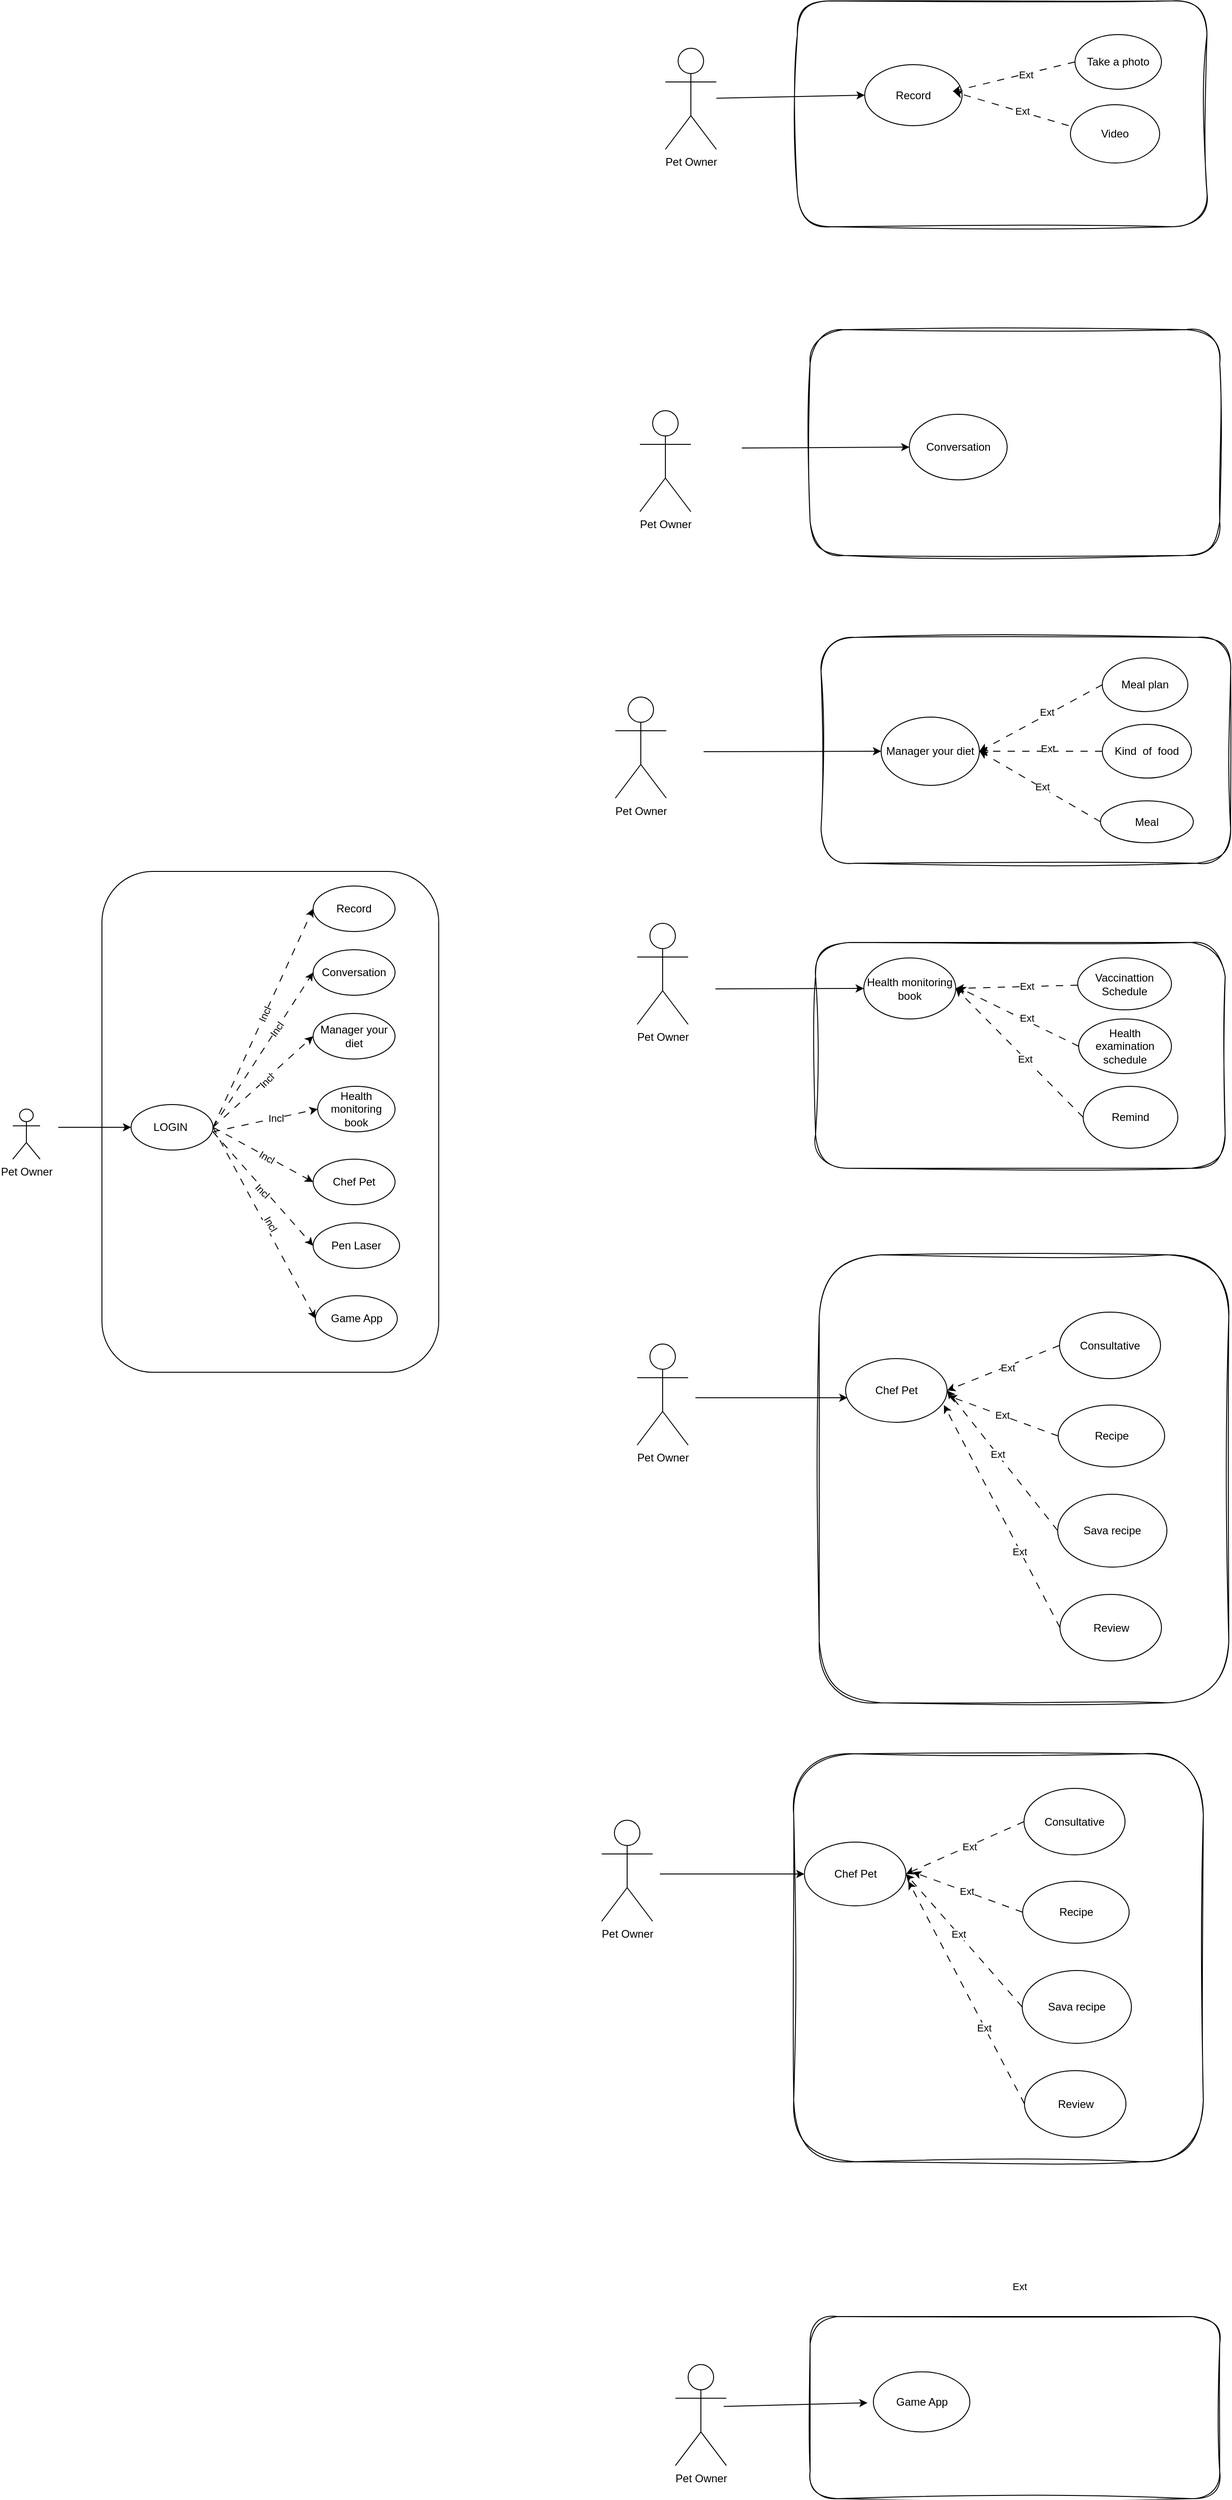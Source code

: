 <mxfile version="22.0.4" type="github">
  <diagram name="Trang-1" id="FP5mD4QAhmfUgaQTeaKH">
    <mxGraphModel dx="3500" dy="1340" grid="0" gridSize="10" guides="1" tooltips="1" connect="1" arrows="1" fold="1" page="0" pageScale="1" pageWidth="827" pageHeight="1169" math="0" shadow="0">
      <root>
        <mxCell id="0" />
        <mxCell id="1" parent="0" />
        <mxCell id="TLZb5xi4VEgy1RCG-9la-2" value="" style="rounded=1;whiteSpace=wrap;html=1;" vertex="1" parent="1">
          <mxGeometry x="463" y="1482" width="370" height="550" as="geometry" />
        </mxCell>
        <mxCell id="TLZb5xi4VEgy1RCG-9la-3" value="LOGIN&amp;nbsp;" style="ellipse;whiteSpace=wrap;html=1;" vertex="1" parent="1">
          <mxGeometry x="495" y="1738" width="90" height="50" as="geometry" />
        </mxCell>
        <mxCell id="TLZb5xi4VEgy1RCG-9la-4" value="Record" style="ellipse;whiteSpace=wrap;html=1;" vertex="1" parent="1">
          <mxGeometry x="695" y="1498" width="90" height="50" as="geometry" />
        </mxCell>
        <mxCell id="TLZb5xi4VEgy1RCG-9la-7" value="Conversation" style="ellipse;whiteSpace=wrap;html=1;" vertex="1" parent="1">
          <mxGeometry x="695" y="1568" width="90" height="50" as="geometry" />
        </mxCell>
        <mxCell id="TLZb5xi4VEgy1RCG-9la-8" value="Manager your diet" style="ellipse;whiteSpace=wrap;html=1;" vertex="1" parent="1">
          <mxGeometry x="695" y="1638" width="90" height="50" as="geometry" />
        </mxCell>
        <mxCell id="TLZb5xi4VEgy1RCG-9la-9" value="Health monitoring book" style="ellipse;whiteSpace=wrap;html=1;" vertex="1" parent="1">
          <mxGeometry x="700" y="1718" width="85" height="50" as="geometry" />
        </mxCell>
        <mxCell id="TLZb5xi4VEgy1RCG-9la-10" value="Chef Pet" style="ellipse;whiteSpace=wrap;html=1;" vertex="1" parent="1">
          <mxGeometry x="695" y="1798" width="90" height="50" as="geometry" />
        </mxCell>
        <mxCell id="TLZb5xi4VEgy1RCG-9la-11" value="Pen Laser" style="ellipse;whiteSpace=wrap;html=1;" vertex="1" parent="1">
          <mxGeometry x="695" y="1868" width="95" height="50" as="geometry" />
        </mxCell>
        <mxCell id="TLZb5xi4VEgy1RCG-9la-12" value="Game App" style="ellipse;whiteSpace=wrap;html=1;" vertex="1" parent="1">
          <mxGeometry x="697.5" y="1948" width="90" height="50" as="geometry" />
        </mxCell>
        <mxCell id="TLZb5xi4VEgy1RCG-9la-14" value="" style="endArrow=classic;html=1;rounded=0;exitX=1;exitY=0.5;exitDx=0;exitDy=0;entryX=0;entryY=0.5;entryDx=0;entryDy=0;dashed=1;dashPattern=8 8;" edge="1" parent="1" source="TLZb5xi4VEgy1RCG-9la-3" target="TLZb5xi4VEgy1RCG-9la-4">
          <mxGeometry width="50" height="50" relative="1" as="geometry">
            <mxPoint x="625" y="1718" as="sourcePoint" />
            <mxPoint x="675" y="1668" as="targetPoint" />
          </mxGeometry>
        </mxCell>
        <mxCell id="TLZb5xi4VEgy1RCG-9la-23" value="Incl" style="edgeLabel;html=1;align=center;verticalAlign=middle;resizable=0;points=[];rotation=-65;" vertex="1" connectable="0" parent="TLZb5xi4VEgy1RCG-9la-14">
          <mxGeometry x="0.031" relative="1" as="geometry">
            <mxPoint as="offset" />
          </mxGeometry>
        </mxCell>
        <mxCell id="TLZb5xi4VEgy1RCG-9la-15" value="" style="endArrow=classic;html=1;rounded=0;entryX=0;entryY=0.5;entryDx=0;entryDy=0;dashed=1;dashPattern=8 8;" edge="1" parent="1" target="TLZb5xi4VEgy1RCG-9la-11">
          <mxGeometry width="50" height="50" relative="1" as="geometry">
            <mxPoint x="585" y="1768" as="sourcePoint" />
            <mxPoint x="675" y="1668" as="targetPoint" />
          </mxGeometry>
        </mxCell>
        <mxCell id="TLZb5xi4VEgy1RCG-9la-28" value="Incl" style="edgeLabel;html=1;align=center;verticalAlign=middle;resizable=0;points=[];rotation=45;" vertex="1" connectable="0" parent="TLZb5xi4VEgy1RCG-9la-15">
          <mxGeometry x="0.017" y="-2" relative="1" as="geometry">
            <mxPoint as="offset" />
          </mxGeometry>
        </mxCell>
        <mxCell id="TLZb5xi4VEgy1RCG-9la-16" value="" style="endArrow=classic;html=1;rounded=0;exitX=1;exitY=0.5;exitDx=0;exitDy=0;entryX=0;entryY=0.5;entryDx=0;entryDy=0;dashed=1;dashPattern=8 8;" edge="1" parent="1" source="TLZb5xi4VEgy1RCG-9la-3" target="TLZb5xi4VEgy1RCG-9la-10">
          <mxGeometry width="50" height="50" relative="1" as="geometry">
            <mxPoint x="585" y="1848" as="sourcePoint" />
            <mxPoint x="635" y="1798" as="targetPoint" />
          </mxGeometry>
        </mxCell>
        <mxCell id="TLZb5xi4VEgy1RCG-9la-27" value="Incl" style="edgeLabel;html=1;align=center;verticalAlign=middle;resizable=0;points=[];rotation=30;" vertex="1" connectable="0" parent="TLZb5xi4VEgy1RCG-9la-16">
          <mxGeometry x="0.08" relative="1" as="geometry">
            <mxPoint as="offset" />
          </mxGeometry>
        </mxCell>
        <mxCell id="TLZb5xi4VEgy1RCG-9la-17" value="" style="endArrow=classic;html=1;rounded=0;entryX=0;entryY=0.5;entryDx=0;entryDy=0;dashed=1;dashPattern=8 8;" edge="1" parent="1" target="TLZb5xi4VEgy1RCG-9la-9">
          <mxGeometry width="50" height="50" relative="1" as="geometry">
            <mxPoint x="585" y="1768" as="sourcePoint" />
            <mxPoint x="675" y="1668" as="targetPoint" />
          </mxGeometry>
        </mxCell>
        <mxCell id="TLZb5xi4VEgy1RCG-9la-26" value="Incl" style="edgeLabel;html=1;align=center;verticalAlign=middle;resizable=0;points=[];" vertex="1" connectable="0" parent="TLZb5xi4VEgy1RCG-9la-17">
          <mxGeometry x="0.202" relative="1" as="geometry">
            <mxPoint as="offset" />
          </mxGeometry>
        </mxCell>
        <mxCell id="TLZb5xi4VEgy1RCG-9la-18" value="" style="endArrow=classic;html=1;rounded=0;exitX=1;exitY=0.5;exitDx=0;exitDy=0;entryX=0;entryY=0.5;entryDx=0;entryDy=0;dashed=1;dashPattern=8 8;" edge="1" parent="1" source="TLZb5xi4VEgy1RCG-9la-3" target="TLZb5xi4VEgy1RCG-9la-8">
          <mxGeometry width="50" height="50" relative="1" as="geometry">
            <mxPoint x="625" y="1718" as="sourcePoint" />
            <mxPoint x="675" y="1668" as="targetPoint" />
          </mxGeometry>
        </mxCell>
        <mxCell id="TLZb5xi4VEgy1RCG-9la-25" value="Incl" style="edgeLabel;html=1;align=center;verticalAlign=middle;resizable=0;points=[];rotation=-45;" vertex="1" connectable="0" parent="TLZb5xi4VEgy1RCG-9la-18">
          <mxGeometry x="0.046" y="-2" relative="1" as="geometry">
            <mxPoint as="offset" />
          </mxGeometry>
        </mxCell>
        <mxCell id="TLZb5xi4VEgy1RCG-9la-19" value="" style="endArrow=classic;html=1;rounded=0;exitX=1;exitY=0.5;exitDx=0;exitDy=0;entryX=0;entryY=0.5;entryDx=0;entryDy=0;dashed=1;dashPattern=8 8;" edge="1" parent="1" source="TLZb5xi4VEgy1RCG-9la-3" target="TLZb5xi4VEgy1RCG-9la-7">
          <mxGeometry width="50" height="50" relative="1" as="geometry">
            <mxPoint x="625" y="1718" as="sourcePoint" />
            <mxPoint x="675" y="1668" as="targetPoint" />
          </mxGeometry>
        </mxCell>
        <mxCell id="TLZb5xi4VEgy1RCG-9la-24" value="Incl" style="edgeLabel;html=1;align=center;verticalAlign=middle;resizable=0;points=[];rotation=-55;" vertex="1" connectable="0" parent="TLZb5xi4VEgy1RCG-9la-19">
          <mxGeometry x="0.258" relative="1" as="geometry">
            <mxPoint as="offset" />
          </mxGeometry>
        </mxCell>
        <mxCell id="TLZb5xi4VEgy1RCG-9la-20" value="" style="endArrow=classic;html=1;rounded=0;exitX=1;exitY=0.5;exitDx=0;exitDy=0;entryX=0;entryY=0.5;entryDx=0;entryDy=0;dashed=1;dashPattern=8 8;" edge="1" parent="1" source="TLZb5xi4VEgy1RCG-9la-3" target="TLZb5xi4VEgy1RCG-9la-12">
          <mxGeometry width="50" height="50" relative="1" as="geometry">
            <mxPoint x="625" y="1848" as="sourcePoint" />
            <mxPoint x="675" y="1798" as="targetPoint" />
          </mxGeometry>
        </mxCell>
        <mxCell id="TLZb5xi4VEgy1RCG-9la-29" value="Incl" style="edgeLabel;html=1;align=center;verticalAlign=middle;resizable=0;points=[];rotation=60;" vertex="1" connectable="0" parent="TLZb5xi4VEgy1RCG-9la-20">
          <mxGeometry x="-0.007" y="-3" relative="1" as="geometry">
            <mxPoint x="10" as="offset" />
          </mxGeometry>
        </mxCell>
        <mxCell id="TLZb5xi4VEgy1RCG-9la-21" value="Pet Owner" style="shape=umlActor;verticalLabelPosition=bottom;verticalAlign=top;html=1;outlineConnect=0;" vertex="1" parent="1">
          <mxGeometry x="365" y="1743" width="30" height="55" as="geometry" />
        </mxCell>
        <mxCell id="TLZb5xi4VEgy1RCG-9la-22" value="" style="endArrow=classic;html=1;rounded=0;entryX=0;entryY=0.5;entryDx=0;entryDy=0;" edge="1" parent="1" target="TLZb5xi4VEgy1RCG-9la-3">
          <mxGeometry width="50" height="50" relative="1" as="geometry">
            <mxPoint x="415" y="1763" as="sourcePoint" />
            <mxPoint x="525" y="1718" as="targetPoint" />
          </mxGeometry>
        </mxCell>
        <mxCell id="TLZb5xi4VEgy1RCG-9la-112" value="" style="rounded=1;whiteSpace=wrap;html=1;glass=0;sketch=1;curveFitting=1;jiggle=2;shadow=0;" vertex="1" parent="1">
          <mxGeometry x="1227" y="526" width="450" height="248" as="geometry" />
        </mxCell>
        <mxCell id="TLZb5xi4VEgy1RCG-9la-113" value="Pet Owner" style="shape=umlActor;verticalLabelPosition=bottom;verticalAlign=top;html=1;outlineConnect=0;" vertex="1" parent="1">
          <mxGeometry x="1082" y="578" width="56" height="111" as="geometry" />
        </mxCell>
        <mxCell id="TLZb5xi4VEgy1RCG-9la-114" value="Record" style="ellipse;whiteSpace=wrap;html=1;" vertex="1" parent="1">
          <mxGeometry x="1301" y="596" width="107" height="67" as="geometry" />
        </mxCell>
        <mxCell id="TLZb5xi4VEgy1RCG-9la-115" value="Take a photo" style="ellipse;whiteSpace=wrap;html=1;" vertex="1" parent="1">
          <mxGeometry x="1532" y="563" width="95" height="60" as="geometry" />
        </mxCell>
        <mxCell id="TLZb5xi4VEgy1RCG-9la-116" value="Video" style="ellipse;whiteSpace=wrap;html=1;" vertex="1" parent="1">
          <mxGeometry x="1527" y="640" width="98" height="64" as="geometry" />
        </mxCell>
        <mxCell id="TLZb5xi4VEgy1RCG-9la-117" value="" style="endArrow=classic;html=1;rounded=0;dashed=1;dashPattern=8 8;exitX=0;exitY=0.5;exitDx=0;exitDy=0;entryX=1;entryY=0.5;entryDx=0;entryDy=0;" edge="1" parent="1" source="TLZb5xi4VEgy1RCG-9la-115">
          <mxGeometry width="50" height="50" relative="1" as="geometry">
            <mxPoint x="1492" y="780" as="sourcePoint" />
            <mxPoint x="1397.5" y="625.5" as="targetPoint" />
            <Array as="points" />
          </mxGeometry>
        </mxCell>
        <mxCell id="TLZb5xi4VEgy1RCG-9la-118" value="Ext" style="edgeLabel;html=1;align=center;verticalAlign=middle;resizable=0;points=[];" vertex="1" connectable="0" parent="TLZb5xi4VEgy1RCG-9la-117">
          <mxGeometry x="-0.193" y="1" relative="1" as="geometry">
            <mxPoint as="offset" />
          </mxGeometry>
        </mxCell>
        <mxCell id="TLZb5xi4VEgy1RCG-9la-119" value="" style="endArrow=classic;html=1;rounded=0;dashed=1;dashPattern=8 8;exitX=0;exitY=0.5;exitDx=0;exitDy=0;" edge="1" parent="1">
          <mxGeometry width="50" height="50" relative="1" as="geometry">
            <mxPoint x="1525.0" y="663" as="sourcePoint" />
            <mxPoint x="1399" y="626" as="targetPoint" />
          </mxGeometry>
        </mxCell>
        <mxCell id="TLZb5xi4VEgy1RCG-9la-120" value="Ext" style="edgeLabel;html=1;align=center;verticalAlign=middle;resizable=0;points=[];" vertex="1" connectable="0" parent="TLZb5xi4VEgy1RCG-9la-119">
          <mxGeometry x="-0.186" y="-1" relative="1" as="geometry">
            <mxPoint as="offset" />
          </mxGeometry>
        </mxCell>
        <mxCell id="TLZb5xi4VEgy1RCG-9la-121" value="" style="endArrow=classic;html=1;rounded=0;entryX=0;entryY=0.5;entryDx=0;entryDy=0;" edge="1" parent="1" source="TLZb5xi4VEgy1RCG-9la-113" target="TLZb5xi4VEgy1RCG-9la-114">
          <mxGeometry width="50" height="50" relative="1" as="geometry">
            <mxPoint x="1555" y="1060" as="sourcePoint" />
            <mxPoint x="1605" y="1010" as="targetPoint" />
          </mxGeometry>
        </mxCell>
        <mxCell id="TLZb5xi4VEgy1RCG-9la-122" value="" style="rounded=1;whiteSpace=wrap;html=1;glass=0;sketch=1;curveFitting=1;jiggle=2;shadow=0;" vertex="1" parent="1">
          <mxGeometry x="1241" y="887" width="450" height="248" as="geometry" />
        </mxCell>
        <mxCell id="TLZb5xi4VEgy1RCG-9la-123" value="Conversation" style="ellipse;whiteSpace=wrap;html=1;" vertex="1" parent="1">
          <mxGeometry x="1350" y="980" width="107.5" height="72" as="geometry" />
        </mxCell>
        <mxCell id="TLZb5xi4VEgy1RCG-9la-124" value="" style="endArrow=classic;html=1;rounded=0;entryX=0;entryY=0.5;entryDx=0;entryDy=0;" edge="1" parent="1" target="TLZb5xi4VEgy1RCG-9la-123">
          <mxGeometry width="50" height="50" relative="1" as="geometry">
            <mxPoint x="1166" y="1017" as="sourcePoint" />
            <mxPoint x="1397" y="936" as="targetPoint" />
          </mxGeometry>
        </mxCell>
        <mxCell id="TLZb5xi4VEgy1RCG-9la-125" value="Pet Owner" style="shape=umlActor;verticalLabelPosition=bottom;verticalAlign=top;html=1;outlineConnect=0;" vertex="1" parent="1">
          <mxGeometry x="1054" y="976" width="56" height="111" as="geometry" />
        </mxCell>
        <mxCell id="TLZb5xi4VEgy1RCG-9la-126" value="" style="rounded=1;whiteSpace=wrap;html=1;glass=0;sketch=1;curveFitting=1;jiggle=2;shadow=0;" vertex="1" parent="1">
          <mxGeometry x="1253" y="1225" width="450" height="248" as="geometry" />
        </mxCell>
        <mxCell id="TLZb5xi4VEgy1RCG-9la-127" value="Manager your diet" style="ellipse;whiteSpace=wrap;html=1;" vertex="1" parent="1">
          <mxGeometry x="1319" y="1312.5" width="108" height="75" as="geometry" />
        </mxCell>
        <mxCell id="TLZb5xi4VEgy1RCG-9la-128" value="Meal plan" style="ellipse;whiteSpace=wrap;html=1;" vertex="1" parent="1">
          <mxGeometry x="1562" y="1247.5" width="94" height="59" as="geometry" />
        </mxCell>
        <mxCell id="TLZb5xi4VEgy1RCG-9la-129" value="Kind&amp;nbsp; of&amp;nbsp; food" style="ellipse;whiteSpace=wrap;html=1;" vertex="1" parent="1">
          <mxGeometry x="1562" y="1320.5" width="98" height="59" as="geometry" />
        </mxCell>
        <mxCell id="TLZb5xi4VEgy1RCG-9la-130" value="Meal" style="ellipse;whiteSpace=wrap;html=1;" vertex="1" parent="1">
          <mxGeometry x="1560" y="1404.5" width="102" height="46" as="geometry" />
        </mxCell>
        <mxCell id="TLZb5xi4VEgy1RCG-9la-131" value="" style="endArrow=classic;html=1;rounded=0;dashed=1;dashPattern=8 8;exitX=0;exitY=0.5;exitDx=0;exitDy=0;entryX=1;entryY=0.5;entryDx=0;entryDy=0;" edge="1" parent="1" source="TLZb5xi4VEgy1RCG-9la-128" target="TLZb5xi4VEgy1RCG-9la-127">
          <mxGeometry width="50" height="50" relative="1" as="geometry">
            <mxPoint x="1577" y="1142.5" as="sourcePoint" />
            <mxPoint x="1442" y="1175.5" as="targetPoint" />
          </mxGeometry>
        </mxCell>
        <mxCell id="TLZb5xi4VEgy1RCG-9la-132" value="Ext" style="edgeLabel;html=1;align=center;verticalAlign=middle;resizable=0;points=[];" vertex="1" connectable="0" parent="TLZb5xi4VEgy1RCG-9la-131">
          <mxGeometry x="-0.123" y="-3" relative="1" as="geometry">
            <mxPoint as="offset" />
          </mxGeometry>
        </mxCell>
        <mxCell id="TLZb5xi4VEgy1RCG-9la-133" value="" style="endArrow=classic;html=1;rounded=0;dashed=1;dashPattern=8 8;exitX=0;exitY=0.5;exitDx=0;exitDy=0;entryX=1;entryY=0.5;entryDx=0;entryDy=0;" edge="1" parent="1" source="TLZb5xi4VEgy1RCG-9la-129" target="TLZb5xi4VEgy1RCG-9la-127">
          <mxGeometry width="50" height="50" relative="1" as="geometry">
            <mxPoint x="1587" y="1152.5" as="sourcePoint" />
            <mxPoint x="1452" y="1185.5" as="targetPoint" />
          </mxGeometry>
        </mxCell>
        <mxCell id="TLZb5xi4VEgy1RCG-9la-134" value="Ext" style="edgeLabel;html=1;align=center;verticalAlign=middle;resizable=0;points=[];" vertex="1" connectable="0" parent="TLZb5xi4VEgy1RCG-9la-133">
          <mxGeometry x="-0.112" y="-3" relative="1" as="geometry">
            <mxPoint as="offset" />
          </mxGeometry>
        </mxCell>
        <mxCell id="TLZb5xi4VEgy1RCG-9la-135" value="" style="endArrow=classic;html=1;rounded=0;dashed=1;dashPattern=8 8;exitX=0;exitY=0.5;exitDx=0;exitDy=0;entryX=1;entryY=0.5;entryDx=0;entryDy=0;" edge="1" parent="1" source="TLZb5xi4VEgy1RCG-9la-130" target="TLZb5xi4VEgy1RCG-9la-127">
          <mxGeometry width="50" height="50" relative="1" as="geometry">
            <mxPoint x="1597" y="1162.5" as="sourcePoint" />
            <mxPoint x="1462" y="1195.5" as="targetPoint" />
          </mxGeometry>
        </mxCell>
        <mxCell id="TLZb5xi4VEgy1RCG-9la-136" value="Ext" style="edgeLabel;html=1;align=center;verticalAlign=middle;resizable=0;points=[];" vertex="1" connectable="0" parent="TLZb5xi4VEgy1RCG-9la-135">
          <mxGeometry x="-0.034" y="-1" relative="1" as="geometry">
            <mxPoint as="offset" />
          </mxGeometry>
        </mxCell>
        <mxCell id="TLZb5xi4VEgy1RCG-9la-137" value="" style="endArrow=classic;html=1;rounded=0;entryX=0;entryY=0.5;entryDx=0;entryDy=0;" edge="1" parent="1" target="TLZb5xi4VEgy1RCG-9la-127">
          <mxGeometry width="50" height="50" relative="1" as="geometry">
            <mxPoint x="1124" y="1350.5" as="sourcePoint" />
            <mxPoint x="1345" y="1185.5" as="targetPoint" />
          </mxGeometry>
        </mxCell>
        <mxCell id="TLZb5xi4VEgy1RCG-9la-138" value="Pet Owner" style="shape=umlActor;verticalLabelPosition=bottom;verticalAlign=top;html=1;outlineConnect=0;" vertex="1" parent="1">
          <mxGeometry x="1027" y="1290.5" width="56" height="111" as="geometry" />
        </mxCell>
        <mxCell id="TLZb5xi4VEgy1RCG-9la-151" value="" style="rounded=1;whiteSpace=wrap;html=1;glass=0;sketch=1;curveFitting=1;jiggle=2;shadow=0;" vertex="1" parent="1">
          <mxGeometry x="1247" y="1560" width="450" height="248" as="geometry" />
        </mxCell>
        <mxCell id="TLZb5xi4VEgy1RCG-9la-152" value="" style="rounded=1;whiteSpace=wrap;html=1;glass=0;sketch=1;curveFitting=1;jiggle=2;shadow=0;" vertex="1" parent="1">
          <mxGeometry x="1251" y="1903" width="450" height="492" as="geometry" />
        </mxCell>
        <mxCell id="TLZb5xi4VEgy1RCG-9la-153" value="Health monitoring book" style="ellipse;whiteSpace=wrap;html=1;" vertex="1" parent="1">
          <mxGeometry x="1300" y="1577" width="101" height="67" as="geometry" />
        </mxCell>
        <mxCell id="TLZb5xi4VEgy1RCG-9la-154" value="Remind" style="ellipse;whiteSpace=wrap;html=1;" vertex="1" parent="1">
          <mxGeometry x="1541" y="1718" width="104" height="68" as="geometry" />
        </mxCell>
        <mxCell id="TLZb5xi4VEgy1RCG-9la-155" value="Health examination schedule" style="ellipse;whiteSpace=wrap;html=1;" vertex="1" parent="1">
          <mxGeometry x="1536" y="1644" width="102" height="60" as="geometry" />
        </mxCell>
        <mxCell id="TLZb5xi4VEgy1RCG-9la-156" value="Vaccinattion Schedule" style="ellipse;whiteSpace=wrap;html=1;" vertex="1" parent="1">
          <mxGeometry x="1535" y="1577" width="103" height="57" as="geometry" />
        </mxCell>
        <mxCell id="TLZb5xi4VEgy1RCG-9la-157" value="" style="endArrow=classic;html=1;rounded=0;dashed=1;dashPattern=8 8;entryX=1;entryY=0.5;entryDx=0;entryDy=0;" edge="1" parent="1" source="TLZb5xi4VEgy1RCG-9la-156" target="TLZb5xi4VEgy1RCG-9la-153">
          <mxGeometry width="50" height="50" relative="1" as="geometry">
            <mxPoint x="1581" y="1281" as="sourcePoint" />
            <mxPoint x="1446" y="1314" as="targetPoint" />
          </mxGeometry>
        </mxCell>
        <mxCell id="TLZb5xi4VEgy1RCG-9la-158" value="Ext" style="edgeLabel;html=1;align=center;verticalAlign=middle;resizable=0;points=[];" vertex="1" connectable="0" parent="TLZb5xi4VEgy1RCG-9la-157">
          <mxGeometry x="-0.163" y="-1" relative="1" as="geometry">
            <mxPoint as="offset" />
          </mxGeometry>
        </mxCell>
        <mxCell id="TLZb5xi4VEgy1RCG-9la-159" value="" style="endArrow=classic;html=1;rounded=0;dashed=1;dashPattern=8 8;exitX=0;exitY=0.5;exitDx=0;exitDy=0;" edge="1" parent="1" source="TLZb5xi4VEgy1RCG-9la-155">
          <mxGeometry width="50" height="50" relative="1" as="geometry">
            <mxPoint x="1545" y="1617" as="sourcePoint" />
            <mxPoint x="1403" y="1609" as="targetPoint" />
          </mxGeometry>
        </mxCell>
        <mxCell id="TLZb5xi4VEgy1RCG-9la-160" value="Ext" style="edgeLabel;html=1;align=center;verticalAlign=middle;resizable=0;points=[];" vertex="1" connectable="0" parent="TLZb5xi4VEgy1RCG-9la-159">
          <mxGeometry x="-0.121" y="-3" relative="1" as="geometry">
            <mxPoint as="offset" />
          </mxGeometry>
        </mxCell>
        <mxCell id="TLZb5xi4VEgy1RCG-9la-161" value="" style="endArrow=classic;html=1;rounded=0;dashed=1;dashPattern=8 8;entryX=1;entryY=0.5;entryDx=0;entryDy=0;exitX=0;exitY=0.5;exitDx=0;exitDy=0;" edge="1" parent="1" source="TLZb5xi4VEgy1RCG-9la-154" target="TLZb5xi4VEgy1RCG-9la-153">
          <mxGeometry width="50" height="50" relative="1" as="geometry">
            <mxPoint x="1555" y="1627" as="sourcePoint" />
            <mxPoint x="1421" y="1631" as="targetPoint" />
          </mxGeometry>
        </mxCell>
        <mxCell id="TLZb5xi4VEgy1RCG-9la-162" value="Ext" style="edgeLabel;html=1;align=center;verticalAlign=middle;resizable=0;points=[];" vertex="1" connectable="0" parent="TLZb5xi4VEgy1RCG-9la-161">
          <mxGeometry x="-0.088" y="1" relative="1" as="geometry">
            <mxPoint as="offset" />
          </mxGeometry>
        </mxCell>
        <mxCell id="TLZb5xi4VEgy1RCG-9la-163" value="" style="endArrow=classic;html=1;rounded=0;entryX=0;entryY=0.5;entryDx=0;entryDy=0;" edge="1" parent="1" target="TLZb5xi4VEgy1RCG-9la-153">
          <mxGeometry width="50" height="50" relative="1" as="geometry">
            <mxPoint x="1137" y="1611" as="sourcePoint" />
            <mxPoint x="1329" y="1304" as="targetPoint" />
          </mxGeometry>
        </mxCell>
        <mxCell id="TLZb5xi4VEgy1RCG-9la-164" value="Pet Owner" style="shape=umlActor;verticalLabelPosition=bottom;verticalAlign=top;html=1;outlineConnect=0;" vertex="1" parent="1">
          <mxGeometry x="1051" y="1539" width="56" height="111" as="geometry" />
        </mxCell>
        <mxCell id="TLZb5xi4VEgy1RCG-9la-165" value="Chef Pet" style="ellipse;whiteSpace=wrap;html=1;" vertex="1" parent="1">
          <mxGeometry x="1280" y="2017" width="111.5" height="70" as="geometry" />
        </mxCell>
        <mxCell id="TLZb5xi4VEgy1RCG-9la-166" value="Consultative" style="ellipse;whiteSpace=wrap;html=1;" vertex="1" parent="1">
          <mxGeometry x="1515" y="1966" width="111" height="73" as="geometry" />
        </mxCell>
        <mxCell id="TLZb5xi4VEgy1RCG-9la-167" value="Recipe" style="ellipse;whiteSpace=wrap;html=1;" vertex="1" parent="1">
          <mxGeometry x="1513.5" y="2068" width="117" height="68" as="geometry" />
        </mxCell>
        <mxCell id="TLZb5xi4VEgy1RCG-9la-168" value="Sava recipe" style="ellipse;whiteSpace=wrap;html=1;" vertex="1" parent="1">
          <mxGeometry x="1513" y="2166" width="120" height="80" as="geometry" />
        </mxCell>
        <mxCell id="TLZb5xi4VEgy1RCG-9la-169" value="Review" style="ellipse;whiteSpace=wrap;html=1;" vertex="1" parent="1">
          <mxGeometry x="1515.5" y="2276" width="111.5" height="73" as="geometry" />
        </mxCell>
        <mxCell id="TLZb5xi4VEgy1RCG-9la-170" value="" style="endArrow=classic;html=1;rounded=0;dashed=1;dashPattern=8 8;entryX=1;entryY=0.5;entryDx=0;entryDy=0;exitX=0;exitY=0.5;exitDx=0;exitDy=0;" edge="1" parent="1" source="TLZb5xi4VEgy1RCG-9la-166" target="TLZb5xi4VEgy1RCG-9la-165">
          <mxGeometry width="50" height="50" relative="1" as="geometry">
            <mxPoint x="1544" y="1793" as="sourcePoint" />
            <mxPoint x="1410" y="1797" as="targetPoint" />
          </mxGeometry>
        </mxCell>
        <mxCell id="TLZb5xi4VEgy1RCG-9la-171" value="Ext" style="edgeLabel;html=1;align=center;verticalAlign=middle;resizable=0;points=[];" vertex="1" connectable="0" parent="TLZb5xi4VEgy1RCG-9la-170">
          <mxGeometry x="-0.071" y="1" relative="1" as="geometry">
            <mxPoint as="offset" />
          </mxGeometry>
        </mxCell>
        <mxCell id="TLZb5xi4VEgy1RCG-9la-172" value="" style="endArrow=classic;html=1;rounded=0;dashed=1;dashPattern=8 8;entryX=1;entryY=0.5;entryDx=0;entryDy=0;exitX=0;exitY=0.5;exitDx=0;exitDy=0;" edge="1" parent="1" source="TLZb5xi4VEgy1RCG-9la-168" target="TLZb5xi4VEgy1RCG-9la-165">
          <mxGeometry width="50" height="50" relative="1" as="geometry">
            <mxPoint x="1564" y="1813" as="sourcePoint" />
            <mxPoint x="1430" y="1817" as="targetPoint" />
          </mxGeometry>
        </mxCell>
        <mxCell id="TLZb5xi4VEgy1RCG-9la-173" value="Ext" style="edgeLabel;html=1;align=center;verticalAlign=middle;resizable=0;points=[];" vertex="1" connectable="0" parent="TLZb5xi4VEgy1RCG-9la-172">
          <mxGeometry x="0.092" relative="1" as="geometry">
            <mxPoint as="offset" />
          </mxGeometry>
        </mxCell>
        <mxCell id="TLZb5xi4VEgy1RCG-9la-174" value="" style="endArrow=classic;html=1;rounded=0;dashed=1;dashPattern=8 8;exitX=0;exitY=0.5;exitDx=0;exitDy=0;" edge="1" parent="1" source="TLZb5xi4VEgy1RCG-9la-167">
          <mxGeometry width="50" height="50" relative="1" as="geometry">
            <mxPoint x="1574" y="1823" as="sourcePoint" />
            <mxPoint x="1393" y="2058" as="targetPoint" />
          </mxGeometry>
        </mxCell>
        <mxCell id="TLZb5xi4VEgy1RCG-9la-175" value="Ext" style="edgeLabel;html=1;align=center;verticalAlign=middle;resizable=0;points=[];" vertex="1" connectable="0" parent="TLZb5xi4VEgy1RCG-9la-174">
          <mxGeometry x="0.034" y="-1" relative="1" as="geometry">
            <mxPoint as="offset" />
          </mxGeometry>
        </mxCell>
        <mxCell id="TLZb5xi4VEgy1RCG-9la-176" value="" style="endArrow=classic;html=1;rounded=0;dashed=1;dashPattern=8 8;exitX=0;exitY=0.5;exitDx=0;exitDy=0;" edge="1" parent="1" source="TLZb5xi4VEgy1RCG-9la-169">
          <mxGeometry width="50" height="50" relative="1" as="geometry">
            <mxPoint x="1524" y="2112" as="sourcePoint" />
            <mxPoint x="1388" y="2068" as="targetPoint" />
          </mxGeometry>
        </mxCell>
        <mxCell id="TLZb5xi4VEgy1RCG-9la-177" value="Ext" style="edgeLabel;html=1;align=center;verticalAlign=middle;resizable=0;points=[];" vertex="1" connectable="0" parent="TLZb5xi4VEgy1RCG-9la-176">
          <mxGeometry x="-0.313" y="1" relative="1" as="geometry">
            <mxPoint as="offset" />
          </mxGeometry>
        </mxCell>
        <mxCell id="TLZb5xi4VEgy1RCG-9la-178" value="" style="endArrow=classic;html=1;rounded=0;" edge="1" parent="1">
          <mxGeometry width="50" height="50" relative="1" as="geometry">
            <mxPoint x="1115" y="2060" as="sourcePoint" />
            <mxPoint x="1282" y="2060" as="targetPoint" />
          </mxGeometry>
        </mxCell>
        <mxCell id="TLZb5xi4VEgy1RCG-9la-179" value="Pet Owner" style="shape=umlActor;verticalLabelPosition=bottom;verticalAlign=top;html=1;outlineConnect=0;" vertex="1" parent="1">
          <mxGeometry x="1051" y="2001" width="56" height="111" as="geometry" />
        </mxCell>
        <mxCell id="TLZb5xi4VEgy1RCG-9la-180" value="" style="rounded=1;whiteSpace=wrap;html=1;glass=0;sketch=1;curveFitting=1;jiggle=2;shadow=0;" vertex="1" parent="1">
          <mxGeometry x="1223" y="2451" width="450" height="448" as="geometry" />
        </mxCell>
        <mxCell id="TLZb5xi4VEgy1RCG-9la-181" value="" style="rounded=1;whiteSpace=wrap;html=1;glass=0;sketch=1;curveFitting=1;jiggle=2;shadow=0;" vertex="1" parent="1">
          <mxGeometry x="1241" y="3069" width="450" height="200" as="geometry" />
        </mxCell>
        <mxCell id="TLZb5xi4VEgy1RCG-9la-182" value="Chef Pet" style="ellipse;whiteSpace=wrap;html=1;" vertex="1" parent="1">
          <mxGeometry x="1234.75" y="2548" width="111.5" height="70" as="geometry" />
        </mxCell>
        <mxCell id="TLZb5xi4VEgy1RCG-9la-183" value="Consultative" style="ellipse;whiteSpace=wrap;html=1;" vertex="1" parent="1">
          <mxGeometry x="1476" y="2489" width="111" height="73" as="geometry" />
        </mxCell>
        <mxCell id="TLZb5xi4VEgy1RCG-9la-184" value="Recipe" style="ellipse;whiteSpace=wrap;html=1;" vertex="1" parent="1">
          <mxGeometry x="1474.5" y="2591" width="117" height="68" as="geometry" />
        </mxCell>
        <mxCell id="TLZb5xi4VEgy1RCG-9la-185" value="Sava recipe" style="ellipse;whiteSpace=wrap;html=1;" vertex="1" parent="1">
          <mxGeometry x="1474" y="2689" width="120" height="80" as="geometry" />
        </mxCell>
        <mxCell id="TLZb5xi4VEgy1RCG-9la-186" value="Review" style="ellipse;whiteSpace=wrap;html=1;" vertex="1" parent="1">
          <mxGeometry x="1476.5" y="2799" width="111.5" height="73" as="geometry" />
        </mxCell>
        <mxCell id="TLZb5xi4VEgy1RCG-9la-187" value="" style="endArrow=classic;html=1;rounded=0;dashed=1;dashPattern=8 8;entryX=1;entryY=0.5;entryDx=0;entryDy=0;exitX=0;exitY=0.5;exitDx=0;exitDy=0;" edge="1" parent="1" source="TLZb5xi4VEgy1RCG-9la-183" target="TLZb5xi4VEgy1RCG-9la-182">
          <mxGeometry width="50" height="50" relative="1" as="geometry">
            <mxPoint x="1505" y="2316" as="sourcePoint" />
            <mxPoint x="1371" y="2320" as="targetPoint" />
          </mxGeometry>
        </mxCell>
        <mxCell id="TLZb5xi4VEgy1RCG-9la-188" value="Ext" style="edgeLabel;html=1;align=center;verticalAlign=middle;resizable=0;points=[];" vertex="1" connectable="0" parent="TLZb5xi4VEgy1RCG-9la-187">
          <mxGeometry x="-0.071" y="1" relative="1" as="geometry">
            <mxPoint as="offset" />
          </mxGeometry>
        </mxCell>
        <mxCell id="TLZb5xi4VEgy1RCG-9la-189" value="" style="endArrow=classic;html=1;rounded=0;dashed=1;dashPattern=8 8;entryX=1;entryY=0.5;entryDx=0;entryDy=0;exitX=0;exitY=0.5;exitDx=0;exitDy=0;" edge="1" parent="1" source="TLZb5xi4VEgy1RCG-9la-185" target="TLZb5xi4VEgy1RCG-9la-182">
          <mxGeometry width="50" height="50" relative="1" as="geometry">
            <mxPoint x="1525" y="2336" as="sourcePoint" />
            <mxPoint x="1391" y="2340" as="targetPoint" />
          </mxGeometry>
        </mxCell>
        <mxCell id="TLZb5xi4VEgy1RCG-9la-190" value="Ext" style="edgeLabel;html=1;align=center;verticalAlign=middle;resizable=0;points=[];" vertex="1" connectable="0" parent="TLZb5xi4VEgy1RCG-9la-189">
          <mxGeometry x="0.092" relative="1" as="geometry">
            <mxPoint as="offset" />
          </mxGeometry>
        </mxCell>
        <mxCell id="TLZb5xi4VEgy1RCG-9la-191" value="" style="endArrow=classic;html=1;rounded=0;dashed=1;dashPattern=8 8;exitX=0;exitY=0.5;exitDx=0;exitDy=0;" edge="1" parent="1" source="TLZb5xi4VEgy1RCG-9la-184">
          <mxGeometry width="50" height="50" relative="1" as="geometry">
            <mxPoint x="1535" y="2346" as="sourcePoint" />
            <mxPoint x="1354" y="2581" as="targetPoint" />
          </mxGeometry>
        </mxCell>
        <mxCell id="TLZb5xi4VEgy1RCG-9la-192" value="Ext" style="edgeLabel;html=1;align=center;verticalAlign=middle;resizable=0;points=[];" vertex="1" connectable="0" parent="TLZb5xi4VEgy1RCG-9la-191">
          <mxGeometry x="0.034" y="-1" relative="1" as="geometry">
            <mxPoint as="offset" />
          </mxGeometry>
        </mxCell>
        <mxCell id="TLZb5xi4VEgy1RCG-9la-193" value="" style="endArrow=classic;html=1;rounded=0;dashed=1;dashPattern=8 8;exitX=0;exitY=0.5;exitDx=0;exitDy=0;" edge="1" parent="1" source="TLZb5xi4VEgy1RCG-9la-186">
          <mxGeometry width="50" height="50" relative="1" as="geometry">
            <mxPoint x="1485" y="2635" as="sourcePoint" />
            <mxPoint x="1349" y="2591" as="targetPoint" />
          </mxGeometry>
        </mxCell>
        <mxCell id="TLZb5xi4VEgy1RCG-9la-194" value="Ext" style="edgeLabel;html=1;align=center;verticalAlign=middle;resizable=0;points=[];" vertex="1" connectable="0" parent="TLZb5xi4VEgy1RCG-9la-193">
          <mxGeometry x="-0.313" y="1" relative="1" as="geometry">
            <mxPoint as="offset" />
          </mxGeometry>
        </mxCell>
        <mxCell id="TLZb5xi4VEgy1RCG-9la-195" value="" style="endArrow=classic;html=1;rounded=0;entryX=0;entryY=0.5;entryDx=0;entryDy=0;" edge="1" parent="1" target="TLZb5xi4VEgy1RCG-9la-182">
          <mxGeometry width="50" height="50" relative="1" as="geometry">
            <mxPoint x="1076" y="2583" as="sourcePoint" />
            <mxPoint x="1279" y="1993" as="targetPoint" />
          </mxGeometry>
        </mxCell>
        <mxCell id="TLZb5xi4VEgy1RCG-9la-196" value="Pet Owner" style="shape=umlActor;verticalLabelPosition=bottom;verticalAlign=top;html=1;outlineConnect=0;" vertex="1" parent="1">
          <mxGeometry x="1012" y="2524" width="56" height="111" as="geometry" />
        </mxCell>
        <mxCell id="TLZb5xi4VEgy1RCG-9la-197" value="Game App" style="ellipse;whiteSpace=wrap;html=1;" vertex="1" parent="1">
          <mxGeometry x="1310.5" y="3129.72" width="106" height="66" as="geometry" />
        </mxCell>
        <mxCell id="TLZb5xi4VEgy1RCG-9la-198" value="Ext" style="edgeLabel;html=1;align=center;verticalAlign=middle;resizable=0;points=[];" vertex="1" connectable="0" parent="1">
          <mxGeometry x="1470.431" y="3036.002" as="geometry" />
        </mxCell>
        <mxCell id="TLZb5xi4VEgy1RCG-9la-199" value="Pet Owner" style="shape=umlActor;verticalLabelPosition=bottom;verticalAlign=top;html=1;outlineConnect=0;" vertex="1" parent="1">
          <mxGeometry x="1093" y="3121.72" width="56" height="111" as="geometry" />
        </mxCell>
        <mxCell id="TLZb5xi4VEgy1RCG-9la-200" value="" style="endArrow=classic;html=1;rounded=0;" edge="1" parent="1">
          <mxGeometry width="50" height="50" relative="1" as="geometry">
            <mxPoint x="1146" y="3167.72" as="sourcePoint" />
            <mxPoint x="1304" y="3163.72" as="targetPoint" />
          </mxGeometry>
        </mxCell>
      </root>
    </mxGraphModel>
  </diagram>
</mxfile>
